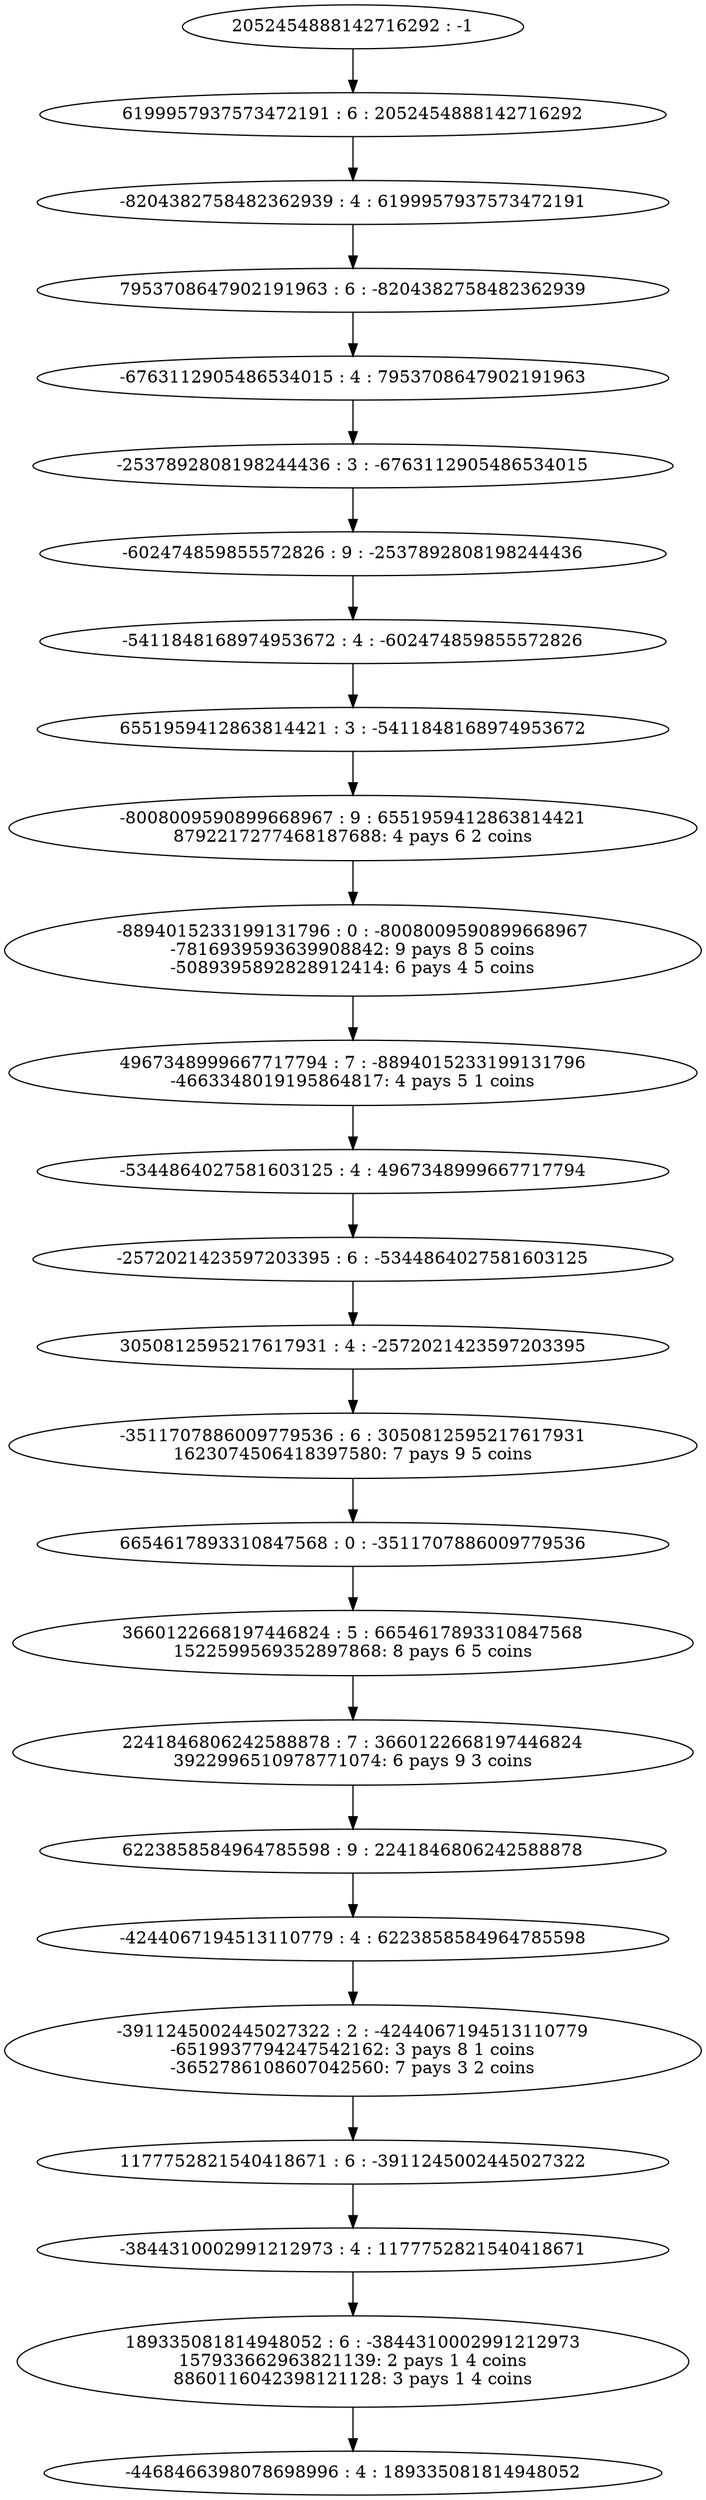 digraph "plots_10_0.9_0.4_1000000.0_6000.0_2880000.0/tree_4_25.dot" {
	0 [label="2052454888142716292 : -1"]
	1 [label="6199957937573472191 : 6 : 2052454888142716292
"]
	2 [label="-8204382758482362939 : 4 : 6199957937573472191
"]
	3 [label="7953708647902191963 : 6 : -8204382758482362939
"]
	4 [label="-6763112905486534015 : 4 : 7953708647902191963
"]
	5 [label="-2537892808198244436 : 3 : -6763112905486534015
"]
	6 [label="-602474859855572826 : 9 : -2537892808198244436
"]
	7 [label="-5411848168974953672 : 4 : -602474859855572826
"]
	8 [label="6551959412863814421 : 3 : -5411848168974953672
"]
	9 [label="-8008009590899668967 : 9 : 6551959412863814421
8792217277468187688: 4 pays 6 2 coins
"]
	10 [label="-8894015233199131796 : 0 : -8008009590899668967
-7816939593639908842: 9 pays 8 5 coins
-5089395892828912414: 6 pays 4 5 coins
"]
	11 [label="4967348999667717794 : 7 : -8894015233199131796
-4663348019195864817: 4 pays 5 1 coins
"]
	12 [label="-5344864027581603125 : 4 : 4967348999667717794
"]
	13 [label="-2572021423597203395 : 6 : -5344864027581603125
"]
	14 [label="3050812595217617931 : 4 : -2572021423597203395
"]
	15 [label="-3511707886009779536 : 6 : 3050812595217617931
1623074506418397580: 7 pays 9 5 coins
"]
	16 [label="6654617893310847568 : 0 : -3511707886009779536
"]
	17 [label="3660122668197446824 : 5 : 6654617893310847568
1522599569352897868: 8 pays 6 5 coins
"]
	18 [label="2241846806242588878 : 7 : 3660122668197446824
3922996510978771074: 6 pays 9 3 coins
"]
	19 [label="6223858584964785598 : 9 : 2241846806242588878
"]
	20 [label="-4244067194513110779 : 4 : 6223858584964785598
"]
	21 [label="-3911245002445027322 : 2 : -4244067194513110779
-6519937794247542162: 3 pays 8 1 coins
-3652786108607042560: 7 pays 3 2 coins
"]
	22 [label="1177752821540418671 : 6 : -3911245002445027322
"]
	23 [label="-3844310002991212973 : 4 : 1177752821540418671
"]
	24 [label="189335081814948052 : 6 : -3844310002991212973
157933662963821139: 2 pays 1 4 coins
8860116042398121128: 3 pays 1 4 coins
"]
	25 [label="-4468466398078698996 : 4 : 189335081814948052
"]
	0 -> 1
	1 -> 2
	2 -> 3
	3 -> 4
	4 -> 5
	5 -> 6
	6 -> 7
	7 -> 8
	8 -> 9
	9 -> 10
	10 -> 11
	11 -> 12
	12 -> 13
	13 -> 14
	14 -> 15
	15 -> 16
	16 -> 17
	17 -> 18
	18 -> 19
	19 -> 20
	20 -> 21
	21 -> 22
	22 -> 23
	23 -> 24
	24 -> 25
}

